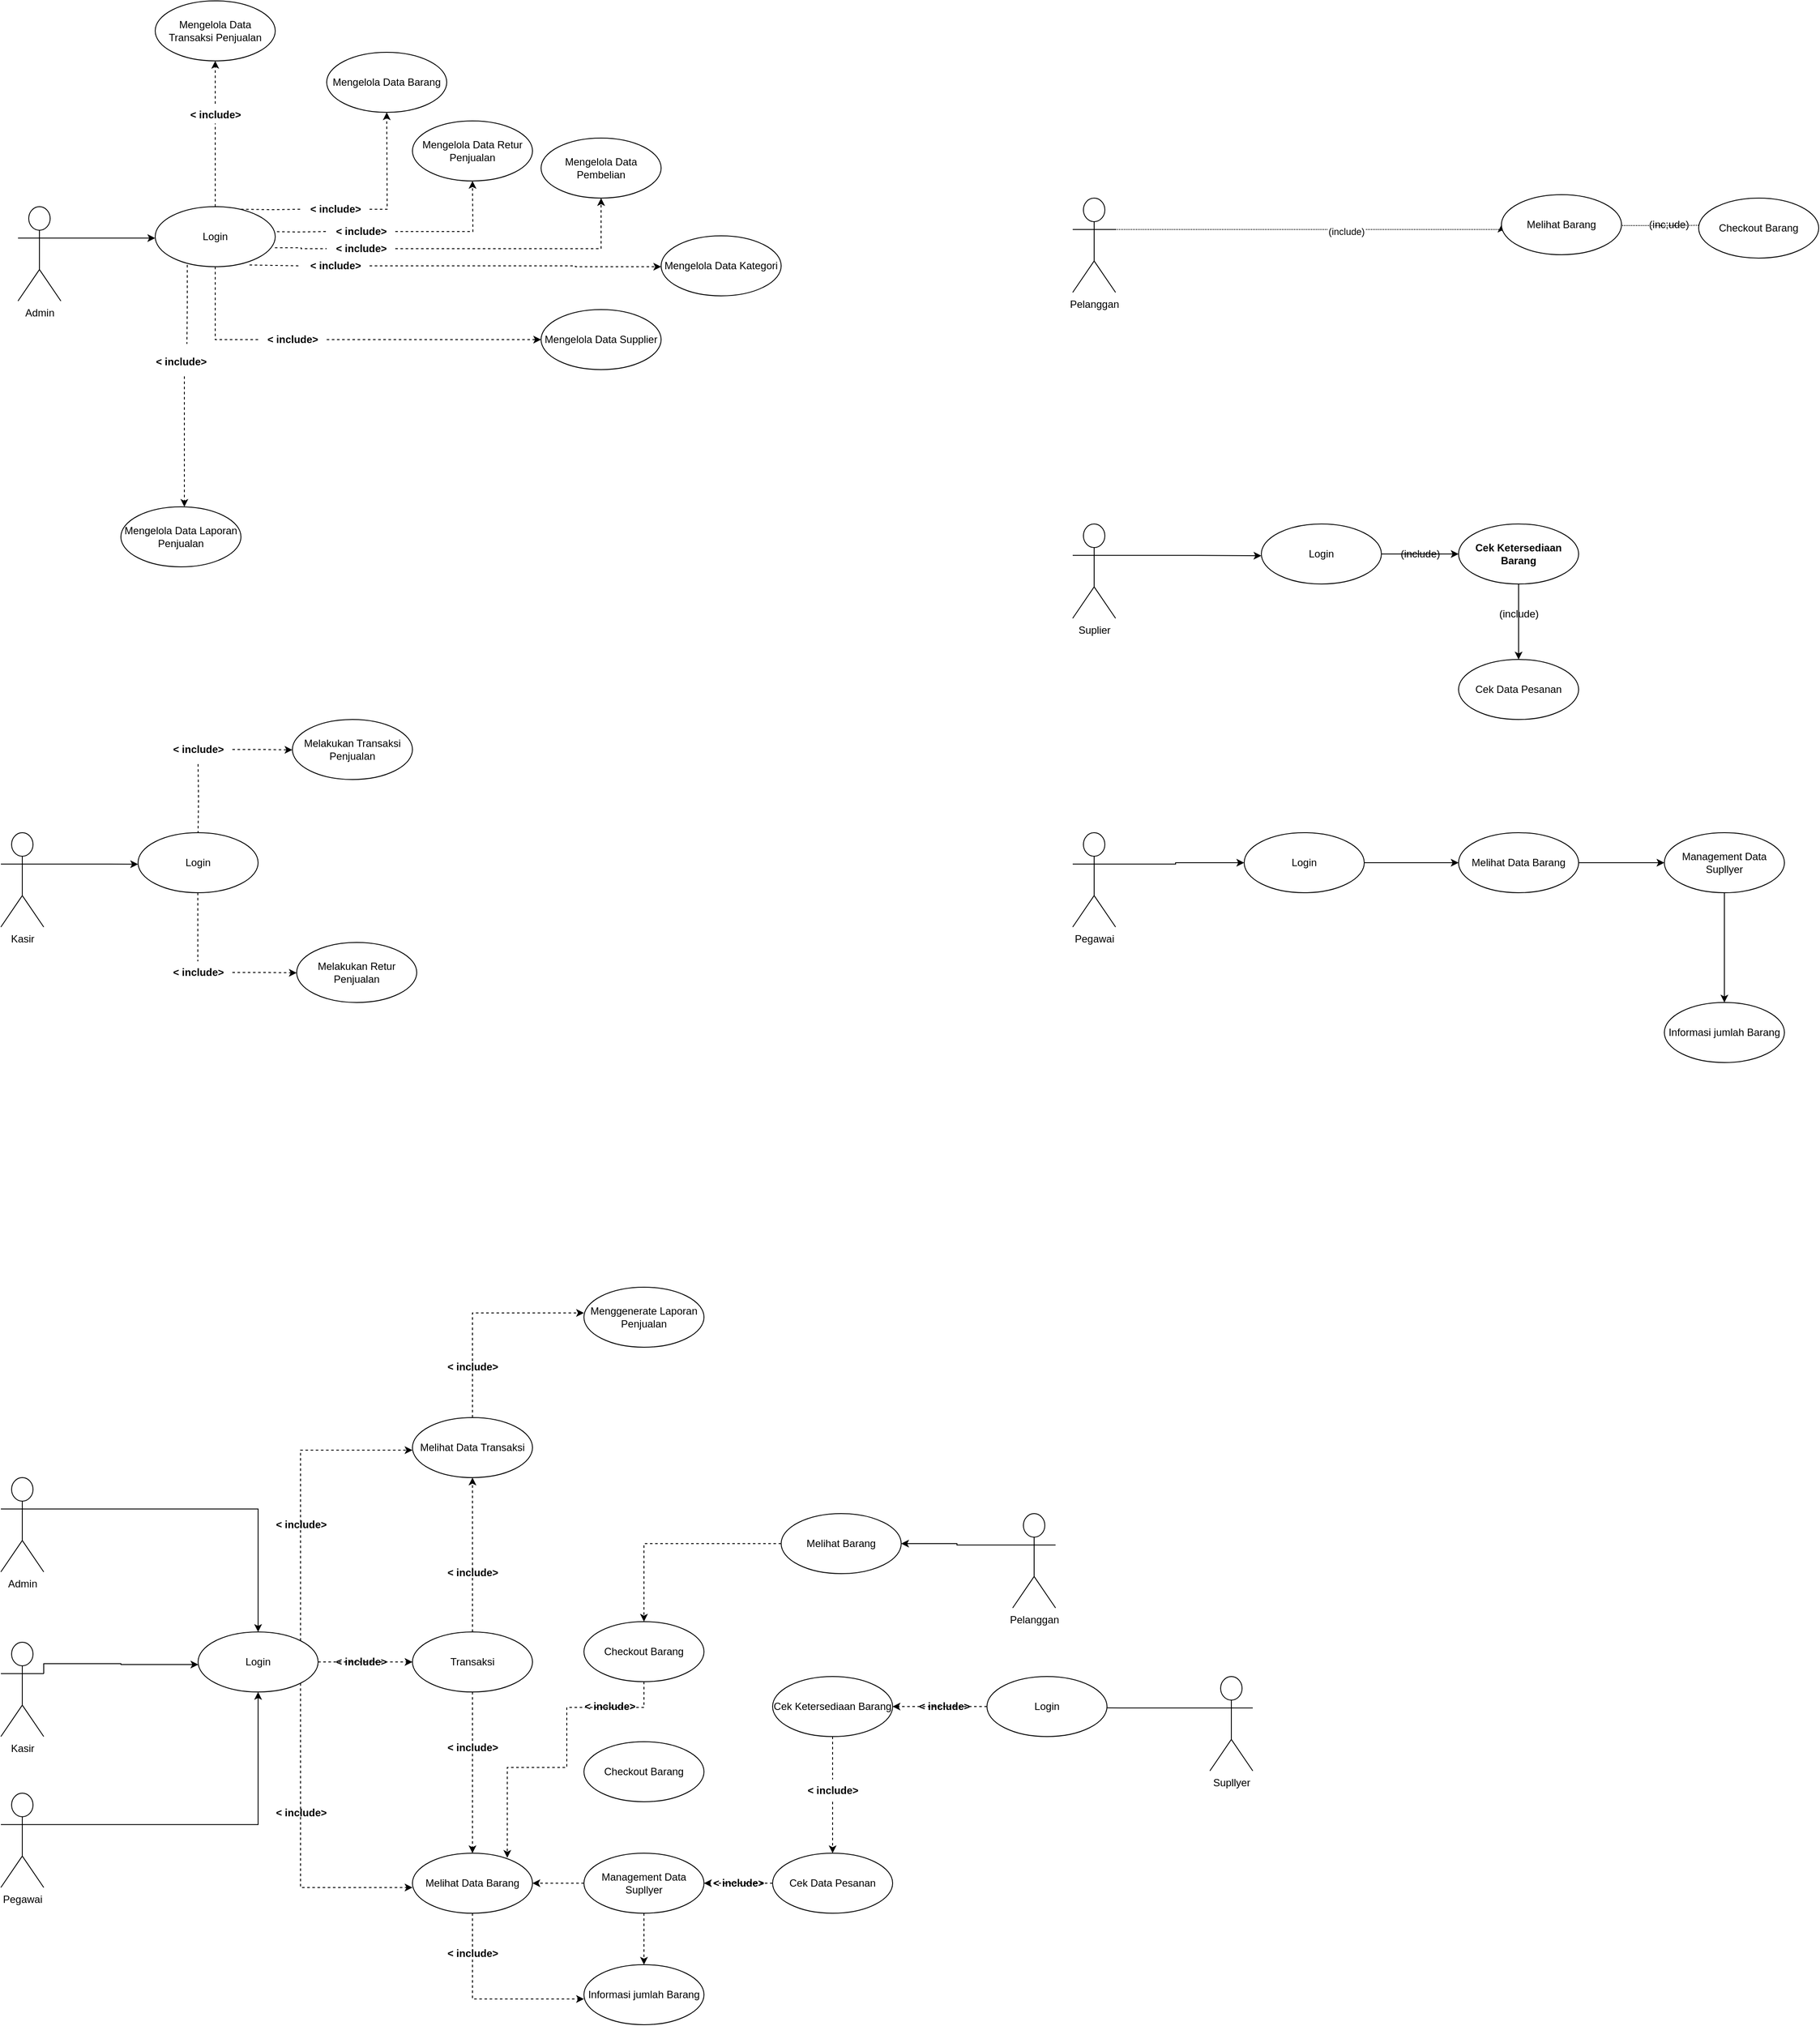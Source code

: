 <mxfile version="21.3.2" type="github">
  <diagram name="Page-1" id="-5vnr1k8DlAt4qW8Gio4">
    <mxGraphModel dx="2049" dy="1101" grid="1" gridSize="10" guides="1" tooltips="1" connect="1" arrows="1" fold="1" page="1" pageScale="1" pageWidth="850" pageHeight="1100" math="0" shadow="0">
      <root>
        <mxCell id="0" />
        <mxCell id="1" parent="0" />
        <mxCell id="lSLN5Tgth7rbcmEraxUu-3" style="edgeStyle=orthogonalEdgeStyle;rounded=0;orthogonalLoop=1;jettySize=auto;html=1;exitX=1;exitY=0.333;exitDx=0;exitDy=0;exitPerimeter=0;" parent="1" source="lSLN5Tgth7rbcmEraxUu-1" edge="1">
          <mxGeometry relative="1" as="geometry">
            <mxPoint x="260" y="426.619" as="targetPoint" />
          </mxGeometry>
        </mxCell>
        <mxCell id="lSLN5Tgth7rbcmEraxUu-1" value="Admin" style="shape=umlActor;verticalLabelPosition=bottom;verticalAlign=top;html=1;" parent="1" vertex="1">
          <mxGeometry x="100" y="390" width="50" height="110" as="geometry" />
        </mxCell>
        <mxCell id="lSLN5Tgth7rbcmEraxUu-5" style="edgeStyle=orthogonalEdgeStyle;rounded=0;orthogonalLoop=1;jettySize=auto;html=1;exitX=1;exitY=0.5;exitDx=0;exitDy=0;endArrow=none;endFill=0;dashed=1;entryX=0;entryY=0.5;entryDx=0;entryDy=0;" parent="1" target="lSLN5Tgth7rbcmEraxUu-8" edge="1">
          <mxGeometry relative="1" as="geometry">
            <mxPoint x="470" y="419" as="targetPoint" />
            <mxPoint x="390" y="419" as="sourcePoint" />
          </mxGeometry>
        </mxCell>
        <mxCell id="lSLN5Tgth7rbcmEraxUu-4" value="Login" style="ellipse;whiteSpace=wrap;html=1;" parent="1" vertex="1">
          <mxGeometry x="260" y="390" width="140" height="70" as="geometry" />
        </mxCell>
        <mxCell id="lSLN5Tgth7rbcmEraxUu-10" style="edgeStyle=orthogonalEdgeStyle;rounded=0;orthogonalLoop=1;jettySize=auto;html=1;exitX=1;exitY=0.5;exitDx=0;exitDy=0;dashed=1;" parent="1" source="lSLN5Tgth7rbcmEraxUu-8" edge="1">
          <mxGeometry relative="1" as="geometry">
            <mxPoint x="630" y="360" as="targetPoint" />
          </mxGeometry>
        </mxCell>
        <mxCell id="lSLN5Tgth7rbcmEraxUu-8" value="&amp;lt; include&amp;gt;" style="text;align=center;fontStyle=1;verticalAlign=middle;spacingLeft=3;spacingRight=3;strokeColor=none;rotatable=0;points=[[0,0.5],[1,0.5]];portConstraint=eastwest;html=1;" parent="1" vertex="1">
          <mxGeometry x="460" y="406" width="80" height="26" as="geometry" />
        </mxCell>
        <mxCell id="lSLN5Tgth7rbcmEraxUu-16" value="Mengelola Data Transaksi Penjualan" style="ellipse;whiteSpace=wrap;html=1;" parent="1" vertex="1">
          <mxGeometry x="260" y="150" width="140" height="70" as="geometry" />
        </mxCell>
        <mxCell id="lSLN5Tgth7rbcmEraxUu-17" style="edgeStyle=orthogonalEdgeStyle;rounded=0;orthogonalLoop=1;jettySize=auto;html=1;exitX=0.5;exitY=0;exitDx=0;exitDy=0;endArrow=none;endFill=0;dashed=1;" parent="1" source="lSLN5Tgth7rbcmEraxUu-4" edge="1">
          <mxGeometry relative="1" as="geometry">
            <mxPoint x="330" y="293" as="targetPoint" />
            <mxPoint x="290" y="293" as="sourcePoint" />
          </mxGeometry>
        </mxCell>
        <mxCell id="lSLN5Tgth7rbcmEraxUu-18" style="edgeStyle=orthogonalEdgeStyle;rounded=0;orthogonalLoop=1;jettySize=auto;html=1;exitX=0.5;exitY=0;exitDx=0;exitDy=0;dashed=1;exitPerimeter=0;" parent="1" source="lSLN5Tgth7rbcmEraxUu-19" edge="1">
          <mxGeometry relative="1" as="geometry">
            <mxPoint x="330" y="220" as="targetPoint" />
          </mxGeometry>
        </mxCell>
        <mxCell id="lSLN5Tgth7rbcmEraxUu-19" value="&amp;lt; include&amp;gt;" style="text;align=center;fontStyle=1;verticalAlign=middle;spacingLeft=3;spacingRight=3;strokeColor=none;rotatable=0;points=[[0,0.5],[1,0.5]];portConstraint=eastwest;html=1;" parent="1" vertex="1">
          <mxGeometry x="290" y="270" width="80" height="26" as="geometry" />
        </mxCell>
        <mxCell id="lSLN5Tgth7rbcmEraxUu-23" style="edgeStyle=orthogonalEdgeStyle;rounded=0;orthogonalLoop=1;jettySize=auto;html=1;exitX=1;exitY=0.5;exitDx=0;exitDy=0;endArrow=none;endFill=0;dashed=1;entryX=0;entryY=0.5;entryDx=0;entryDy=0;" parent="1" target="lSLN5Tgth7rbcmEraxUu-25" edge="1">
          <mxGeometry relative="1" as="geometry">
            <mxPoint x="440" y="393" as="targetPoint" />
            <mxPoint x="360" y="393" as="sourcePoint" />
          </mxGeometry>
        </mxCell>
        <mxCell id="lSLN5Tgth7rbcmEraxUu-24" style="edgeStyle=orthogonalEdgeStyle;rounded=0;orthogonalLoop=1;jettySize=auto;html=1;exitX=1;exitY=0.5;exitDx=0;exitDy=0;dashed=1;" parent="1" source="lSLN5Tgth7rbcmEraxUu-25" edge="1">
          <mxGeometry relative="1" as="geometry">
            <mxPoint x="530" y="280" as="targetPoint" />
          </mxGeometry>
        </mxCell>
        <mxCell id="lSLN5Tgth7rbcmEraxUu-25" value="&amp;lt; include&amp;gt;" style="text;align=center;fontStyle=1;verticalAlign=middle;spacingLeft=3;spacingRight=3;strokeColor=none;rotatable=0;points=[[0,0.5],[1,0.5]];portConstraint=eastwest;html=1;" parent="1" vertex="1">
          <mxGeometry x="430" y="380" width="80" height="26" as="geometry" />
        </mxCell>
        <mxCell id="lSLN5Tgth7rbcmEraxUu-26" value="Mengelola Data Barang" style="ellipse;whiteSpace=wrap;html=1;" parent="1" vertex="1">
          <mxGeometry x="460" y="210" width="140" height="70" as="geometry" />
        </mxCell>
        <mxCell id="lSLN5Tgth7rbcmEraxUu-27" value="Mengelola Data Retur Penjualan" style="ellipse;whiteSpace=wrap;html=1;" parent="1" vertex="1">
          <mxGeometry x="560" y="290" width="140" height="70" as="geometry" />
        </mxCell>
        <mxCell id="lSLN5Tgth7rbcmEraxUu-28" style="edgeStyle=orthogonalEdgeStyle;rounded=0;orthogonalLoop=1;jettySize=auto;html=1;endArrow=none;endFill=0;dashed=1;entryX=0;entryY=0.5;entryDx=0;entryDy=0;exitX=0.997;exitY=0.684;exitDx=0;exitDy=0;exitPerimeter=0;" parent="1" source="lSLN5Tgth7rbcmEraxUu-4" target="lSLN5Tgth7rbcmEraxUu-30" edge="1">
          <mxGeometry relative="1" as="geometry">
            <mxPoint x="470" y="439" as="targetPoint" />
            <mxPoint x="400" y="439" as="sourcePoint" />
          </mxGeometry>
        </mxCell>
        <mxCell id="lSLN5Tgth7rbcmEraxUu-29" style="edgeStyle=orthogonalEdgeStyle;rounded=0;orthogonalLoop=1;jettySize=auto;html=1;exitX=1;exitY=0.5;exitDx=0;exitDy=0;dashed=1;" parent="1" source="lSLN5Tgth7rbcmEraxUu-30" edge="1">
          <mxGeometry relative="1" as="geometry">
            <mxPoint x="780" y="380" as="targetPoint" />
            <Array as="points">
              <mxPoint x="780" y="439" />
            </Array>
          </mxGeometry>
        </mxCell>
        <mxCell id="lSLN5Tgth7rbcmEraxUu-30" value="&amp;lt; include&amp;gt;" style="text;align=center;fontStyle=1;verticalAlign=middle;spacingLeft=3;spacingRight=3;strokeColor=none;rotatable=0;points=[[0,0.5],[1,0.5]];portConstraint=eastwest;html=1;" parent="1" vertex="1">
          <mxGeometry x="460" y="426" width="80" height="26" as="geometry" />
        </mxCell>
        <mxCell id="lSLN5Tgth7rbcmEraxUu-31" value="Mengelola Data Pembelian" style="ellipse;whiteSpace=wrap;html=1;" parent="1" vertex="1">
          <mxGeometry x="710" y="310" width="140" height="70" as="geometry" />
        </mxCell>
        <mxCell id="lSLN5Tgth7rbcmEraxUu-35" style="edgeStyle=orthogonalEdgeStyle;rounded=0;orthogonalLoop=1;jettySize=auto;html=1;endArrow=none;endFill=0;dashed=1;entryX=0;entryY=0.5;entryDx=0;entryDy=0;exitX=0.997;exitY=0.684;exitDx=0;exitDy=0;exitPerimeter=0;" parent="1" target="lSLN5Tgth7rbcmEraxUu-37" edge="1">
          <mxGeometry relative="1" as="geometry">
            <mxPoint x="440" y="459" as="targetPoint" />
            <mxPoint x="370" y="458" as="sourcePoint" />
          </mxGeometry>
        </mxCell>
        <mxCell id="lSLN5Tgth7rbcmEraxUu-36" style="edgeStyle=orthogonalEdgeStyle;rounded=0;orthogonalLoop=1;jettySize=auto;html=1;exitX=1;exitY=0.5;exitDx=0;exitDy=0;dashed=1;" parent="1" source="lSLN5Tgth7rbcmEraxUu-37" edge="1">
          <mxGeometry relative="1" as="geometry">
            <mxPoint x="850" y="460" as="targetPoint" />
            <Array as="points">
              <mxPoint x="750" y="459" />
            </Array>
          </mxGeometry>
        </mxCell>
        <mxCell id="lSLN5Tgth7rbcmEraxUu-37" value="&amp;lt; include&amp;gt;" style="text;align=center;fontStyle=1;verticalAlign=middle;spacingLeft=3;spacingRight=3;strokeColor=none;rotatable=0;points=[[0,0.5],[1,0.5]];portConstraint=eastwest;html=1;" parent="1" vertex="1">
          <mxGeometry x="430" y="446" width="80" height="26" as="geometry" />
        </mxCell>
        <mxCell id="lSLN5Tgth7rbcmEraxUu-38" value="Mengelola Data Kategori" style="ellipse;whiteSpace=wrap;html=1;" parent="1" vertex="1">
          <mxGeometry x="850" y="424" width="140" height="70" as="geometry" />
        </mxCell>
        <mxCell id="lSLN5Tgth7rbcmEraxUu-40" value="Mengelola Data Supplier" style="ellipse;whiteSpace=wrap;html=1;" parent="1" vertex="1">
          <mxGeometry x="710" y="510" width="140" height="70" as="geometry" />
        </mxCell>
        <mxCell id="lSLN5Tgth7rbcmEraxUu-43" style="edgeStyle=orthogonalEdgeStyle;rounded=0;orthogonalLoop=1;jettySize=auto;html=1;endArrow=none;endFill=0;dashed=1;entryX=0;entryY=0.5;entryDx=0;entryDy=0;exitX=0.5;exitY=1;exitDx=0;exitDy=0;" parent="1" source="lSLN5Tgth7rbcmEraxUu-4" target="lSLN5Tgth7rbcmEraxUu-45" edge="1">
          <mxGeometry relative="1" as="geometry">
            <mxPoint x="390" y="497" as="targetPoint" />
            <mxPoint x="320" y="496" as="sourcePoint" />
          </mxGeometry>
        </mxCell>
        <mxCell id="lSLN5Tgth7rbcmEraxUu-44" style="edgeStyle=orthogonalEdgeStyle;rounded=0;orthogonalLoop=1;jettySize=auto;html=1;exitX=1;exitY=0.5;exitDx=0;exitDy=0;dashed=1;entryX=0;entryY=0.5;entryDx=0;entryDy=0;" parent="1" source="lSLN5Tgth7rbcmEraxUu-45" target="lSLN5Tgth7rbcmEraxUu-40" edge="1">
          <mxGeometry relative="1" as="geometry">
            <mxPoint x="800" y="498" as="targetPoint" />
            <Array as="points">
              <mxPoint x="460" y="545" />
            </Array>
          </mxGeometry>
        </mxCell>
        <mxCell id="lSLN5Tgth7rbcmEraxUu-45" value="&amp;lt; include&amp;gt;" style="text;align=center;fontStyle=1;verticalAlign=middle;spacingLeft=3;spacingRight=3;strokeColor=none;rotatable=0;points=[[0,0.5],[1,0.5]];portConstraint=eastwest;html=1;" parent="1" vertex="1">
          <mxGeometry x="380" y="532" width="80" height="26" as="geometry" />
        </mxCell>
        <mxCell id="lSLN5Tgth7rbcmEraxUu-46" style="edgeStyle=orthogonalEdgeStyle;rounded=0;orthogonalLoop=1;jettySize=auto;html=1;endArrow=none;endFill=0;dashed=1;exitX=0.267;exitY=0.97;exitDx=0;exitDy=0;exitPerimeter=0;" parent="1" source="lSLN5Tgth7rbcmEraxUu-4" edge="1">
          <mxGeometry relative="1" as="geometry">
            <mxPoint x="297" y="550" as="targetPoint" />
            <mxPoint x="290" y="496" as="sourcePoint" />
          </mxGeometry>
        </mxCell>
        <mxCell id="lSLN5Tgth7rbcmEraxUu-47" style="edgeStyle=orthogonalEdgeStyle;rounded=0;orthogonalLoop=1;jettySize=auto;html=1;exitX=0.55;exitY=1.15;exitDx=0;exitDy=0;dashed=1;exitPerimeter=0;" parent="1" source="lSLN5Tgth7rbcmEraxUu-48" edge="1">
          <mxGeometry relative="1" as="geometry">
            <mxPoint x="294" y="740" as="targetPoint" />
            <Array as="points">
              <mxPoint x="294" y="740" />
            </Array>
          </mxGeometry>
        </mxCell>
        <mxCell id="lSLN5Tgth7rbcmEraxUu-48" value="&amp;lt; include&amp;gt;" style="text;align=center;fontStyle=1;verticalAlign=middle;spacingLeft=3;spacingRight=3;strokeColor=none;rotatable=0;points=[[0,0.5],[1,0.5]];portConstraint=eastwest;html=1;" parent="1" vertex="1">
          <mxGeometry x="250" y="558" width="80" height="26" as="geometry" />
        </mxCell>
        <mxCell id="lSLN5Tgth7rbcmEraxUu-51" value="Mengelola Data Laporan Penjualan" style="ellipse;whiteSpace=wrap;html=1;" parent="1" vertex="1">
          <mxGeometry x="220" y="740" width="140" height="70" as="geometry" />
        </mxCell>
        <mxCell id="lSLN5Tgth7rbcmEraxUu-53" style="edgeStyle=orthogonalEdgeStyle;rounded=0;orthogonalLoop=1;jettySize=auto;html=1;exitX=1;exitY=0.333;exitDx=0;exitDy=0;exitPerimeter=0;" parent="1" source="lSLN5Tgth7rbcmEraxUu-52" edge="1">
          <mxGeometry relative="1" as="geometry">
            <mxPoint x="240" y="1156.778" as="targetPoint" />
          </mxGeometry>
        </mxCell>
        <mxCell id="lSLN5Tgth7rbcmEraxUu-52" value="Kasir" style="shape=umlActor;verticalLabelPosition=bottom;verticalAlign=top;html=1;" parent="1" vertex="1">
          <mxGeometry x="80" y="1120" width="50" height="110" as="geometry" />
        </mxCell>
        <mxCell id="lSLN5Tgth7rbcmEraxUu-54" value="Login" style="ellipse;whiteSpace=wrap;html=1;" parent="1" vertex="1">
          <mxGeometry x="240" y="1120" width="140" height="70" as="geometry" />
        </mxCell>
        <mxCell id="lSLN5Tgth7rbcmEraxUu-55" style="edgeStyle=orthogonalEdgeStyle;rounded=0;orthogonalLoop=1;jettySize=auto;html=1;endArrow=none;endFill=0;dashed=1;entryX=0.5;entryY=0;entryDx=0;entryDy=0;" parent="1" target="lSLN5Tgth7rbcmEraxUu-54" edge="1">
          <mxGeometry relative="1" as="geometry">
            <mxPoint x="487" y="1082" as="targetPoint" />
            <mxPoint x="310" y="1040" as="sourcePoint" />
          </mxGeometry>
        </mxCell>
        <mxCell id="lSLN5Tgth7rbcmEraxUu-60" style="edgeStyle=orthogonalEdgeStyle;rounded=0;orthogonalLoop=1;jettySize=auto;html=1;exitX=1;exitY=0.5;exitDx=0;exitDy=0;dashed=1;" parent="1" source="lSLN5Tgth7rbcmEraxUu-57" edge="1">
          <mxGeometry relative="1" as="geometry">
            <mxPoint x="420" y="1023.444" as="targetPoint" />
          </mxGeometry>
        </mxCell>
        <mxCell id="lSLN5Tgth7rbcmEraxUu-57" value="&amp;lt; include&amp;gt;" style="text;align=center;fontStyle=1;verticalAlign=middle;spacingLeft=3;spacingRight=3;strokeColor=none;rotatable=0;points=[[0,0.5],[1,0.5]];portConstraint=eastwest;html=1;" parent="1" vertex="1">
          <mxGeometry x="270" y="1010" width="80" height="26" as="geometry" />
        </mxCell>
        <mxCell id="lSLN5Tgth7rbcmEraxUu-61" value="Melakukan Transaksi Penjualan" style="ellipse;whiteSpace=wrap;html=1;" parent="1" vertex="1">
          <mxGeometry x="420" y="988" width="140" height="70" as="geometry" />
        </mxCell>
        <mxCell id="lSLN5Tgth7rbcmEraxUu-63" style="edgeStyle=orthogonalEdgeStyle;rounded=0;orthogonalLoop=1;jettySize=auto;html=1;exitX=1;exitY=0.5;exitDx=0;exitDy=0;dashed=1;" parent="1" source="lSLN5Tgth7rbcmEraxUu-64" edge="1">
          <mxGeometry relative="1" as="geometry">
            <mxPoint x="425" y="1283.444" as="targetPoint" />
          </mxGeometry>
        </mxCell>
        <mxCell id="lSLN5Tgth7rbcmEraxUu-64" value="&amp;lt; include&amp;gt;" style="text;align=center;fontStyle=1;verticalAlign=middle;spacingLeft=3;spacingRight=3;strokeColor=none;rotatable=0;points=[[0,0.5],[1,0.5]];portConstraint=eastwest;html=1;" parent="1" vertex="1">
          <mxGeometry x="270" y="1270" width="80" height="26" as="geometry" />
        </mxCell>
        <mxCell id="lSLN5Tgth7rbcmEraxUu-65" style="edgeStyle=orthogonalEdgeStyle;rounded=0;orthogonalLoop=1;jettySize=auto;html=1;endArrow=none;endFill=0;dashed=1;entryX=0.5;entryY=0;entryDx=0;entryDy=0;" parent="1" edge="1">
          <mxGeometry relative="1" as="geometry">
            <mxPoint x="309.72" y="1270" as="targetPoint" />
            <mxPoint x="309.72" y="1190" as="sourcePoint" />
          </mxGeometry>
        </mxCell>
        <mxCell id="lSLN5Tgth7rbcmEraxUu-66" value="Melakukan Retur Penjualan" style="ellipse;whiteSpace=wrap;html=1;" parent="1" vertex="1">
          <mxGeometry x="425" y="1248" width="140" height="70" as="geometry" />
        </mxCell>
        <mxCell id="lSLN5Tgth7rbcmEraxUu-73" style="edgeStyle=orthogonalEdgeStyle;rounded=0;orthogonalLoop=1;jettySize=auto;html=1;exitX=1;exitY=0.333;exitDx=0;exitDy=0;exitPerimeter=0;entryX=0.5;entryY=0;entryDx=0;entryDy=0;" parent="1" source="lSLN5Tgth7rbcmEraxUu-67" target="lSLN5Tgth7rbcmEraxUu-68" edge="1">
          <mxGeometry relative="1" as="geometry" />
        </mxCell>
        <mxCell id="lSLN5Tgth7rbcmEraxUu-67" value="Admin" style="shape=umlActor;verticalLabelPosition=bottom;verticalAlign=top;html=1;" parent="1" vertex="1">
          <mxGeometry x="80" y="1872" width="50" height="110" as="geometry" />
        </mxCell>
        <mxCell id="lSLN5Tgth7rbcmEraxUu-75" style="edgeStyle=orthogonalEdgeStyle;rounded=0;orthogonalLoop=1;jettySize=auto;html=1;exitX=1;exitY=0;exitDx=0;exitDy=0;dashed=1;" parent="1" source="lSLN5Tgth7rbcmEraxUu-68" edge="1">
          <mxGeometry relative="1" as="geometry">
            <mxPoint x="560" y="1840" as="targetPoint" />
            <Array as="points">
              <mxPoint x="430" y="1840" />
            </Array>
          </mxGeometry>
        </mxCell>
        <mxCell id="lSLN5Tgth7rbcmEraxUu-76" style="edgeStyle=orthogonalEdgeStyle;rounded=0;orthogonalLoop=1;jettySize=auto;html=1;exitX=1;exitY=0.5;exitDx=0;exitDy=0;dashed=1;" parent="1" source="lSLN5Tgth7rbcmEraxUu-68" edge="1">
          <mxGeometry relative="1" as="geometry">
            <mxPoint x="560" y="2087" as="targetPoint" />
          </mxGeometry>
        </mxCell>
        <mxCell id="lSLN5Tgth7rbcmEraxUu-77" style="edgeStyle=orthogonalEdgeStyle;rounded=0;orthogonalLoop=1;jettySize=auto;html=1;exitX=1;exitY=1;exitDx=0;exitDy=0;dashed=1;" parent="1" source="lSLN5Tgth7rbcmEraxUu-68" edge="1">
          <mxGeometry relative="1" as="geometry">
            <mxPoint x="560" y="2350" as="targetPoint" />
            <Array as="points">
              <mxPoint x="429" y="2350" />
              <mxPoint x="560" y="2350" />
            </Array>
          </mxGeometry>
        </mxCell>
        <mxCell id="lSLN5Tgth7rbcmEraxUu-68" value="Login" style="ellipse;whiteSpace=wrap;html=1;" parent="1" vertex="1">
          <mxGeometry x="310" y="2052" width="140" height="70" as="geometry" />
        </mxCell>
        <mxCell id="lSLN5Tgth7rbcmEraxUu-72" style="edgeStyle=orthogonalEdgeStyle;rounded=0;orthogonalLoop=1;jettySize=auto;html=1;exitX=1;exitY=0.333;exitDx=0;exitDy=0;exitPerimeter=0;" parent="1" source="lSLN5Tgth7rbcmEraxUu-69" target="lSLN5Tgth7rbcmEraxUu-68" edge="1">
          <mxGeometry relative="1" as="geometry">
            <Array as="points">
              <mxPoint x="220" y="2089" />
              <mxPoint x="220" y="2090" />
            </Array>
          </mxGeometry>
        </mxCell>
        <mxCell id="lSLN5Tgth7rbcmEraxUu-69" value="Kasir" style="shape=umlActor;verticalLabelPosition=bottom;verticalAlign=top;html=1;" parent="1" vertex="1">
          <mxGeometry x="80" y="2064" width="50" height="110" as="geometry" />
        </mxCell>
        <mxCell id="lSLN5Tgth7rbcmEraxUu-71" style="edgeStyle=orthogonalEdgeStyle;rounded=0;orthogonalLoop=1;jettySize=auto;html=1;exitX=1;exitY=0.333;exitDx=0;exitDy=0;exitPerimeter=0;entryX=0.5;entryY=1;entryDx=0;entryDy=0;" parent="1" source="lSLN5Tgth7rbcmEraxUu-70" target="lSLN5Tgth7rbcmEraxUu-68" edge="1">
          <mxGeometry relative="1" as="geometry" />
        </mxCell>
        <mxCell id="lSLN5Tgth7rbcmEraxUu-70" value="Pegawai" style="shape=umlActor;verticalLabelPosition=bottom;verticalAlign=top;html=1;" parent="1" vertex="1">
          <mxGeometry x="80" y="2240" width="50" height="110" as="geometry" />
        </mxCell>
        <mxCell id="lSLN5Tgth7rbcmEraxUu-85" style="edgeStyle=orthogonalEdgeStyle;rounded=0;orthogonalLoop=1;jettySize=auto;html=1;exitX=0.5;exitY=1;exitDx=0;exitDy=0;entryX=0.5;entryY=0;entryDx=0;entryDy=0;dashed=1;" parent="1" source="lSLN5Tgth7rbcmEraxUu-78" target="lSLN5Tgth7rbcmEraxUu-81" edge="1">
          <mxGeometry relative="1" as="geometry" />
        </mxCell>
        <mxCell id="lSLN5Tgth7rbcmEraxUu-86" style="edgeStyle=orthogonalEdgeStyle;rounded=0;orthogonalLoop=1;jettySize=auto;html=1;exitX=0.5;exitY=0;exitDx=0;exitDy=0;entryX=0.5;entryY=1;entryDx=0;entryDy=0;dashed=1;" parent="1" source="lSLN5Tgth7rbcmEraxUu-78" target="lSLN5Tgth7rbcmEraxUu-80" edge="1">
          <mxGeometry relative="1" as="geometry" />
        </mxCell>
        <mxCell id="lSLN5Tgth7rbcmEraxUu-78" value="Transaksi" style="ellipse;whiteSpace=wrap;html=1;" parent="1" vertex="1">
          <mxGeometry x="560" y="2052" width="140" height="70" as="geometry" />
        </mxCell>
        <mxCell id="lSLN5Tgth7rbcmEraxUu-89" style="edgeStyle=orthogonalEdgeStyle;rounded=0;orthogonalLoop=1;jettySize=auto;html=1;exitX=0.5;exitY=0;exitDx=0;exitDy=0;dashed=1;" parent="1" source="lSLN5Tgth7rbcmEraxUu-80" edge="1">
          <mxGeometry relative="1" as="geometry">
            <mxPoint x="760" y="1680" as="targetPoint" />
            <Array as="points">
              <mxPoint x="630" y="1680" />
              <mxPoint x="740" y="1680" />
            </Array>
          </mxGeometry>
        </mxCell>
        <mxCell id="lSLN5Tgth7rbcmEraxUu-80" value="Melihat Data Transaksi" style="ellipse;whiteSpace=wrap;html=1;" parent="1" vertex="1">
          <mxGeometry x="560" y="1802" width="140" height="70" as="geometry" />
        </mxCell>
        <mxCell id="lSLN5Tgth7rbcmEraxUu-91" style="edgeStyle=orthogonalEdgeStyle;rounded=0;orthogonalLoop=1;jettySize=auto;html=1;exitX=0.5;exitY=1;exitDx=0;exitDy=0;dashed=1;" parent="1" source="lSLN5Tgth7rbcmEraxUu-81" edge="1">
          <mxGeometry relative="1" as="geometry">
            <mxPoint x="760" y="2480" as="targetPoint" />
            <Array as="points">
              <mxPoint x="630" y="2430" />
              <mxPoint x="630" y="2430" />
            </Array>
          </mxGeometry>
        </mxCell>
        <mxCell id="lSLN5Tgth7rbcmEraxUu-81" value="Melihat Data Barang" style="ellipse;whiteSpace=wrap;html=1;" parent="1" vertex="1">
          <mxGeometry x="560" y="2310" width="140" height="70" as="geometry" />
        </mxCell>
        <mxCell id="lSLN5Tgth7rbcmEraxUu-82" value="&amp;lt; include&amp;gt;" style="text;align=center;fontStyle=1;verticalAlign=middle;spacingLeft=3;spacingRight=3;strokeColor=none;rotatable=0;points=[[0,0.5],[1,0.5]];portConstraint=eastwest;html=1;" parent="1" vertex="1">
          <mxGeometry x="390" y="1914" width="80" height="26" as="geometry" />
        </mxCell>
        <mxCell id="lSLN5Tgth7rbcmEraxUu-83" value="&amp;lt; include&amp;gt;" style="text;align=center;fontStyle=1;verticalAlign=middle;spacingLeft=3;spacingRight=3;strokeColor=none;rotatable=0;points=[[0,0.5],[1,0.5]];portConstraint=eastwest;html=1;" parent="1" vertex="1">
          <mxGeometry x="460" y="2074" width="80" height="26" as="geometry" />
        </mxCell>
        <mxCell id="lSLN5Tgth7rbcmEraxUu-84" value="&amp;lt; include&amp;gt;" style="text;align=center;fontStyle=1;verticalAlign=middle;spacingLeft=3;spacingRight=3;strokeColor=none;rotatable=0;points=[[0,0.5],[1,0.5]];portConstraint=eastwest;html=1;" parent="1" vertex="1">
          <mxGeometry x="390" y="2250" width="80" height="26" as="geometry" />
        </mxCell>
        <mxCell id="lSLN5Tgth7rbcmEraxUu-87" value="&amp;lt; include&amp;gt;" style="text;align=center;fontStyle=1;verticalAlign=middle;spacingLeft=3;spacingRight=3;strokeColor=none;rotatable=0;points=[[0,0.5],[1,0.5]];portConstraint=eastwest;html=1;" parent="1" vertex="1">
          <mxGeometry x="590" y="2174" width="80" height="26" as="geometry" />
        </mxCell>
        <mxCell id="lSLN5Tgth7rbcmEraxUu-88" value="&amp;lt; include&amp;gt;" style="text;align=center;fontStyle=1;verticalAlign=middle;spacingLeft=3;spacingRight=3;strokeColor=none;rotatable=0;points=[[0,0.5],[1,0.5]];portConstraint=eastwest;html=1;" parent="1" vertex="1">
          <mxGeometry x="590" y="1970" width="80" height="26" as="geometry" />
        </mxCell>
        <mxCell id="lSLN5Tgth7rbcmEraxUu-90" value="&amp;lt; include&amp;gt;" style="text;align=center;fontStyle=1;verticalAlign=middle;spacingLeft=3;spacingRight=3;strokeColor=none;rotatable=0;points=[[0,0.5],[1,0.5]];portConstraint=eastwest;html=1;" parent="1" vertex="1">
          <mxGeometry x="590" y="1730" width="80" height="26" as="geometry" />
        </mxCell>
        <mxCell id="lSLN5Tgth7rbcmEraxUu-92" value="Menggenerate Laporan Penjualan" style="ellipse;whiteSpace=wrap;html=1;" parent="1" vertex="1">
          <mxGeometry x="760" y="1650" width="140" height="70" as="geometry" />
        </mxCell>
        <mxCell id="lSLN5Tgth7rbcmEraxUu-93" value="Informasi jumlah Barang" style="ellipse;whiteSpace=wrap;html=1;" parent="1" vertex="1">
          <mxGeometry x="760" y="2440" width="140" height="70" as="geometry" />
        </mxCell>
        <mxCell id="lSLN5Tgth7rbcmEraxUu-96" style="edgeStyle=orthogonalEdgeStyle;rounded=0;orthogonalLoop=1;jettySize=auto;html=1;exitX=0.5;exitY=1;exitDx=0;exitDy=0;entryX=0.5;entryY=0;entryDx=0;entryDy=0;dashed=1;" parent="1" source="lSLN5Tgth7rbcmEraxUu-94" target="lSLN5Tgth7rbcmEraxUu-93" edge="1">
          <mxGeometry relative="1" as="geometry" />
        </mxCell>
        <mxCell id="lSLN5Tgth7rbcmEraxUu-98" style="edgeStyle=orthogonalEdgeStyle;rounded=0;orthogonalLoop=1;jettySize=auto;html=1;exitX=0;exitY=0.5;exitDx=0;exitDy=0;entryX=1;entryY=0.5;entryDx=0;entryDy=0;dashed=1;" parent="1" source="lSLN5Tgth7rbcmEraxUu-94" target="lSLN5Tgth7rbcmEraxUu-81" edge="1">
          <mxGeometry relative="1" as="geometry" />
        </mxCell>
        <mxCell id="lSLN5Tgth7rbcmEraxUu-94" value="Management Data Supllyer" style="ellipse;whiteSpace=wrap;html=1;" parent="1" vertex="1">
          <mxGeometry x="760" y="2310" width="140" height="70" as="geometry" />
        </mxCell>
        <mxCell id="lSLN5Tgth7rbcmEraxUu-99" value="&amp;lt; include&amp;gt;" style="text;align=center;fontStyle=1;verticalAlign=middle;spacingLeft=3;spacingRight=3;strokeColor=none;rotatable=0;points=[[0,0.5],[1,0.5]];portConstraint=eastwest;html=1;" parent="1" vertex="1">
          <mxGeometry x="590" y="2414" width="80" height="26" as="geometry" />
        </mxCell>
        <mxCell id="PiIzWe_HTYNzHL16DNxl-14" style="edgeStyle=orthogonalEdgeStyle;rounded=0;orthogonalLoop=1;jettySize=auto;html=1;exitX=0;exitY=0.333;exitDx=0;exitDy=0;exitPerimeter=0;entryX=1;entryY=0.5;entryDx=0;entryDy=0;" parent="1" source="lSLN5Tgth7rbcmEraxUu-101" target="lSLN5Tgth7rbcmEraxUu-111" edge="1">
          <mxGeometry relative="1" as="geometry">
            <Array as="points">
              <mxPoint x="1195" y="1951" />
              <mxPoint x="1195" y="1949" />
            </Array>
          </mxGeometry>
        </mxCell>
        <mxCell id="lSLN5Tgth7rbcmEraxUu-101" value="Pelanggan" style="shape=umlActor;verticalLabelPosition=bottom;verticalAlign=top;html=1;" parent="1" vertex="1">
          <mxGeometry x="1260" y="1914" width="50" height="110" as="geometry" />
        </mxCell>
        <mxCell id="lSLN5Tgth7rbcmEraxUu-104" style="edgeStyle=orthogonalEdgeStyle;rounded=0;orthogonalLoop=1;jettySize=auto;html=1;exitX=0;exitY=0.333;exitDx=0;exitDy=0;exitPerimeter=0;" parent="1" source="lSLN5Tgth7rbcmEraxUu-102" edge="1">
          <mxGeometry relative="1" as="geometry">
            <mxPoint x="1280" y="2140" as="targetPoint" />
          </mxGeometry>
        </mxCell>
        <mxCell id="lSLN5Tgth7rbcmEraxUu-102" value="Supllyer" style="shape=umlActor;verticalLabelPosition=bottom;verticalAlign=top;html=1;" parent="1" vertex="1">
          <mxGeometry x="1490" y="2104" width="50" height="110" as="geometry" />
        </mxCell>
        <mxCell id="lSLN5Tgth7rbcmEraxUu-106" style="edgeStyle=orthogonalEdgeStyle;rounded=0;orthogonalLoop=1;jettySize=auto;html=1;exitX=0.5;exitY=1;exitDx=0;exitDy=0;entryX=0.5;entryY=0;entryDx=0;entryDy=0;dashed=1;" parent="1" source="lSLN5Tgth7rbcmEraxUu-107" target="lSLN5Tgth7rbcmEraxUu-105" edge="1">
          <mxGeometry relative="1" as="geometry" />
        </mxCell>
        <mxCell id="lSLN5Tgth7rbcmEraxUu-103" value="Cek Ketersediaan Barang" style="ellipse;whiteSpace=wrap;html=1;" parent="1" vertex="1">
          <mxGeometry x="980" y="2104" width="140" height="70" as="geometry" />
        </mxCell>
        <mxCell id="lSLN5Tgth7rbcmEraxUu-109" style="edgeStyle=orthogonalEdgeStyle;rounded=0;orthogonalLoop=1;jettySize=auto;html=1;exitX=0;exitY=0.5;exitDx=0;exitDy=0;entryX=1;entryY=0.5;entryDx=0;entryDy=0;dashed=1;" parent="1" source="lSLN5Tgth7rbcmEraxUu-105" target="lSLN5Tgth7rbcmEraxUu-94" edge="1">
          <mxGeometry relative="1" as="geometry" />
        </mxCell>
        <mxCell id="lSLN5Tgth7rbcmEraxUu-105" value="Cek Data Pesanan" style="ellipse;whiteSpace=wrap;html=1;" parent="1" vertex="1">
          <mxGeometry x="980" y="2310" width="140" height="70" as="geometry" />
        </mxCell>
        <mxCell id="lSLN5Tgth7rbcmEraxUu-108" value="" style="edgeStyle=orthogonalEdgeStyle;rounded=0;orthogonalLoop=1;jettySize=auto;html=1;exitX=0.5;exitY=1;exitDx=0;exitDy=0;entryX=0.5;entryY=0;entryDx=0;entryDy=0;dashed=1;endArrow=none;endFill=0;" parent="1" source="lSLN5Tgth7rbcmEraxUu-103" target="lSLN5Tgth7rbcmEraxUu-107" edge="1">
          <mxGeometry relative="1" as="geometry">
            <mxPoint x="1050" y="2174" as="sourcePoint" />
            <mxPoint x="1050" y="2310" as="targetPoint" />
          </mxGeometry>
        </mxCell>
        <mxCell id="lSLN5Tgth7rbcmEraxUu-107" value="&amp;lt; include&amp;gt;" style="text;align=center;fontStyle=1;verticalAlign=middle;spacingLeft=3;spacingRight=3;strokeColor=none;rotatable=0;points=[[0,0.5],[1,0.5]];portConstraint=eastwest;html=1;" parent="1" vertex="1">
          <mxGeometry x="1010" y="2224" width="80" height="26" as="geometry" />
        </mxCell>
        <mxCell id="lSLN5Tgth7rbcmEraxUu-110" value="&amp;lt; include&amp;gt;" style="text;align=center;fontStyle=1;verticalAlign=middle;spacingLeft=3;spacingRight=3;strokeColor=none;rotatable=0;points=[[0,0.5],[1,0.5]];portConstraint=eastwest;html=1;" parent="1" vertex="1">
          <mxGeometry x="900" y="2332" width="80" height="26" as="geometry" />
        </mxCell>
        <mxCell id="PiIzWe_HTYNzHL16DNxl-13" style="edgeStyle=orthogonalEdgeStyle;rounded=0;orthogonalLoop=1;jettySize=auto;html=1;exitX=0;exitY=0.5;exitDx=0;exitDy=0;dashed=1;" parent="1" source="lSLN5Tgth7rbcmEraxUu-111" edge="1">
          <mxGeometry relative="1" as="geometry">
            <mxPoint x="830" y="2040" as="targetPoint" />
            <Array as="points">
              <mxPoint x="830" y="1949" />
            </Array>
          </mxGeometry>
        </mxCell>
        <mxCell id="lSLN5Tgth7rbcmEraxUu-111" value="Melihat Barang" style="ellipse;whiteSpace=wrap;html=1;" parent="1" vertex="1">
          <mxGeometry x="990" y="1914" width="140" height="70" as="geometry" />
        </mxCell>
        <mxCell id="lSLN5Tgth7rbcmEraxUu-114" style="edgeStyle=orthogonalEdgeStyle;rounded=0;orthogonalLoop=1;jettySize=auto;html=1;exitX=0;exitY=0.5;exitDx=0;exitDy=0;entryX=1;entryY=0.5;entryDx=0;entryDy=0;dashed=1;" parent="1" source="lSLN5Tgth7rbcmEraxUu-112" target="lSLN5Tgth7rbcmEraxUu-103" edge="1">
          <mxGeometry relative="1" as="geometry" />
        </mxCell>
        <mxCell id="lSLN5Tgth7rbcmEraxUu-112" value="Login" style="ellipse;whiteSpace=wrap;html=1;" parent="1" vertex="1">
          <mxGeometry x="1230" y="2104" width="140" height="70" as="geometry" />
        </mxCell>
        <mxCell id="lSLN5Tgth7rbcmEraxUu-115" value="&amp;lt; include&amp;gt;" style="text;align=center;fontStyle=1;verticalAlign=middle;spacingLeft=3;spacingRight=3;strokeColor=none;rotatable=0;points=[[0,0.5],[1,0.5]];portConstraint=eastwest;html=1;" parent="1" vertex="1">
          <mxGeometry x="1140" y="2126" width="80" height="26" as="geometry" />
        </mxCell>
        <mxCell id="PiIzWe_HTYNzHL16DNxl-1" value="Pelanggan" style="shape=umlActor;verticalLabelPosition=bottom;verticalAlign=top;html=1;" parent="1" vertex="1">
          <mxGeometry x="1330" y="380" width="50" height="110" as="geometry" />
        </mxCell>
        <mxCell id="PiIzWe_HTYNzHL16DNxl-5" style="edgeStyle=orthogonalEdgeStyle;rounded=0;orthogonalLoop=1;jettySize=auto;html=1;exitX=1;exitY=0.333;exitDx=0;exitDy=0;exitPerimeter=0;" parent="1" source="PiIzWe_HTYNzHL16DNxl-3" edge="1">
          <mxGeometry relative="1" as="geometry">
            <mxPoint x="1550" y="797" as="targetPoint" />
          </mxGeometry>
        </mxCell>
        <mxCell id="PiIzWe_HTYNzHL16DNxl-3" value="Suplier" style="shape=umlActor;verticalLabelPosition=bottom;verticalAlign=top;html=1;" parent="1" vertex="1">
          <mxGeometry x="1330" y="760" width="50" height="110" as="geometry" />
        </mxCell>
        <mxCell id="PiIzWe_HTYNzHL16DNxl-8" style="edgeStyle=orthogonalEdgeStyle;rounded=0;orthogonalLoop=1;jettySize=auto;html=1;exitX=1;exitY=0.333;exitDx=0;exitDy=0;exitPerimeter=0;entryX=0;entryY=0.5;entryDx=0;entryDy=0;" parent="1" source="PiIzWe_HTYNzHL16DNxl-4" target="PiIzWe_HTYNzHL16DNxl-7" edge="1">
          <mxGeometry relative="1" as="geometry">
            <mxPoint x="1517" y="1155" as="targetPoint" />
            <Array as="points">
              <mxPoint x="1450" y="1157" />
              <mxPoint x="1450" y="1155" />
            </Array>
          </mxGeometry>
        </mxCell>
        <mxCell id="PiIzWe_HTYNzHL16DNxl-4" value="Pegawai" style="shape=umlActor;verticalLabelPosition=bottom;verticalAlign=top;html=1;" parent="1" vertex="1">
          <mxGeometry x="1330" y="1120" width="50" height="110" as="geometry" />
        </mxCell>
        <mxCell id="PiIzWe_HTYNzHL16DNxl-24" style="edgeStyle=orthogonalEdgeStyle;rounded=0;orthogonalLoop=1;jettySize=auto;html=1;exitX=1;exitY=0.5;exitDx=0;exitDy=0;entryX=0;entryY=0.5;entryDx=0;entryDy=0;" parent="1" source="PiIzWe_HTYNzHL16DNxl-6" target="PiIzWe_HTYNzHL16DNxl-23" edge="1">
          <mxGeometry relative="1" as="geometry" />
        </mxCell>
        <mxCell id="PiIzWe_HTYNzHL16DNxl-6" value="Login" style="ellipse;whiteSpace=wrap;html=1;" parent="1" vertex="1">
          <mxGeometry x="1550" y="760" width="140" height="70" as="geometry" />
        </mxCell>
        <mxCell id="PiIzWe_HTYNzHL16DNxl-30" style="edgeStyle=orthogonalEdgeStyle;rounded=0;orthogonalLoop=1;jettySize=auto;html=1;exitX=1;exitY=0.5;exitDx=0;exitDy=0;" parent="1" source="PiIzWe_HTYNzHL16DNxl-7" target="PiIzWe_HTYNzHL16DNxl-29" edge="1">
          <mxGeometry relative="1" as="geometry" />
        </mxCell>
        <mxCell id="PiIzWe_HTYNzHL16DNxl-7" value="Login" style="ellipse;whiteSpace=wrap;html=1;" parent="1" vertex="1">
          <mxGeometry x="1530" y="1120" width="140" height="70" as="geometry" />
        </mxCell>
        <mxCell id="PiIzWe_HTYNzHL16DNxl-18" style="edgeStyle=orthogonalEdgeStyle;rounded=0;orthogonalLoop=1;jettySize=auto;html=1;exitX=1;exitY=0.333;exitDx=0;exitDy=0;entryX=0;entryY=0.5;entryDx=0;entryDy=0;dashed=1;dashPattern=1 1;exitPerimeter=0;" parent="1" source="PiIzWe_HTYNzHL16DNxl-1" target="PiIzWe_HTYNzHL16DNxl-17" edge="1">
          <mxGeometry relative="1" as="geometry">
            <mxPoint x="1710.0" y="415.0" as="sourcePoint" />
            <Array as="points">
              <mxPoint x="1830" y="417" />
            </Array>
          </mxGeometry>
        </mxCell>
        <mxCell id="PiIzWe_HTYNzHL16DNxl-19" value="(include)" style="edgeLabel;html=1;align=center;verticalAlign=middle;resizable=0;points=[];" parent="PiIzWe_HTYNzHL16DNxl-18" vertex="1" connectable="0">
          <mxGeometry x="0.18" y="-2" relative="1" as="geometry">
            <mxPoint as="offset" />
          </mxGeometry>
        </mxCell>
        <mxCell id="PiIzWe_HTYNzHL16DNxl-15" value="Checkout Barang" style="ellipse;whiteSpace=wrap;html=1;" parent="1" vertex="1">
          <mxGeometry x="760" y="2180" width="140" height="70" as="geometry" />
        </mxCell>
        <mxCell id="fZf94KpkR68cZOtpORYW-2" style="edgeStyle=orthogonalEdgeStyle;rounded=0;orthogonalLoop=1;jettySize=auto;html=1;exitX=0.5;exitY=1;exitDx=0;exitDy=0;entryX=0.79;entryY=0.076;entryDx=0;entryDy=0;entryPerimeter=0;dashed=1;" edge="1" parent="1" source="PiIzWe_HTYNzHL16DNxl-16" target="lSLN5Tgth7rbcmEraxUu-81">
          <mxGeometry relative="1" as="geometry">
            <Array as="points">
              <mxPoint x="830" y="2140" />
              <mxPoint x="740" y="2140" />
              <mxPoint x="740" y="2210" />
              <mxPoint x="671" y="2210" />
            </Array>
          </mxGeometry>
        </mxCell>
        <mxCell id="PiIzWe_HTYNzHL16DNxl-16" value="Checkout Barang" style="ellipse;whiteSpace=wrap;html=1;" parent="1" vertex="1">
          <mxGeometry x="760" y="2040" width="140" height="70" as="geometry" />
        </mxCell>
        <mxCell id="PiIzWe_HTYNzHL16DNxl-21" style="edgeStyle=orthogonalEdgeStyle;rounded=0;orthogonalLoop=1;jettySize=auto;html=1;exitX=1;exitY=0.5;exitDx=0;exitDy=0;entryX=0.143;entryY=0.452;entryDx=0;entryDy=0;entryPerimeter=0;dashed=1;dashPattern=1 1;" parent="1" source="PiIzWe_HTYNzHL16DNxl-17" target="PiIzWe_HTYNzHL16DNxl-20" edge="1">
          <mxGeometry relative="1" as="geometry">
            <Array as="points">
              <mxPoint x="2025" y="412" />
              <mxPoint x="2025" y="412" />
            </Array>
          </mxGeometry>
        </mxCell>
        <mxCell id="PiIzWe_HTYNzHL16DNxl-17" value="Melihat Barang" style="ellipse;whiteSpace=wrap;html=1;" parent="1" vertex="1">
          <mxGeometry x="1830" y="376" width="140" height="70" as="geometry" />
        </mxCell>
        <mxCell id="PiIzWe_HTYNzHL16DNxl-20" value="Checkout Barang" style="ellipse;whiteSpace=wrap;html=1;" parent="1" vertex="1">
          <mxGeometry x="2060" y="380" width="140" height="70" as="geometry" />
        </mxCell>
        <mxCell id="PiIzWe_HTYNzHL16DNxl-22" value="(inc;ude)" style="text;html=1;align=center;verticalAlign=middle;resizable=0;points=[];autosize=1;strokeColor=none;fillColor=none;" parent="1" vertex="1">
          <mxGeometry x="1990" y="396" width="70" height="30" as="geometry" />
        </mxCell>
        <mxCell id="PiIzWe_HTYNzHL16DNxl-27" style="edgeStyle=orthogonalEdgeStyle;rounded=0;orthogonalLoop=1;jettySize=auto;html=1;exitX=0.5;exitY=1;exitDx=0;exitDy=0;" parent="1" source="PiIzWe_HTYNzHL16DNxl-23" target="PiIzWe_HTYNzHL16DNxl-26" edge="1">
          <mxGeometry relative="1" as="geometry" />
        </mxCell>
        <mxCell id="PiIzWe_HTYNzHL16DNxl-23" value="Cek Ketersediaan Barang" style="ellipse;whiteSpace=wrap;html=1;fontStyle=1" parent="1" vertex="1">
          <mxGeometry x="1780" y="760" width="140" height="70" as="geometry" />
        </mxCell>
        <mxCell id="PiIzWe_HTYNzHL16DNxl-25" value="(include)" style="text;html=1;align=center;verticalAlign=middle;resizable=0;points=[];autosize=1;strokeColor=none;fillColor=none;" parent="1" vertex="1">
          <mxGeometry x="1700" y="780" width="70" height="30" as="geometry" />
        </mxCell>
        <mxCell id="PiIzWe_HTYNzHL16DNxl-26" value="Cek Data Pesanan" style="ellipse;whiteSpace=wrap;html=1;" parent="1" vertex="1">
          <mxGeometry x="1780" y="918" width="140" height="70" as="geometry" />
        </mxCell>
        <mxCell id="PiIzWe_HTYNzHL16DNxl-28" value="(include)" style="text;html=1;align=center;verticalAlign=middle;resizable=0;points=[];autosize=1;strokeColor=none;fillColor=none;" parent="1" vertex="1">
          <mxGeometry x="1815" y="850" width="70" height="30" as="geometry" />
        </mxCell>
        <mxCell id="PiIzWe_HTYNzHL16DNxl-32" style="edgeStyle=orthogonalEdgeStyle;rounded=0;orthogonalLoop=1;jettySize=auto;html=1;exitX=1;exitY=0.5;exitDx=0;exitDy=0;entryX=0;entryY=0.5;entryDx=0;entryDy=0;" parent="1" source="PiIzWe_HTYNzHL16DNxl-29" target="PiIzWe_HTYNzHL16DNxl-31" edge="1">
          <mxGeometry relative="1" as="geometry" />
        </mxCell>
        <mxCell id="PiIzWe_HTYNzHL16DNxl-29" value="Melihat Data Barang" style="ellipse;whiteSpace=wrap;html=1;" parent="1" vertex="1">
          <mxGeometry x="1780" y="1120" width="140" height="70" as="geometry" />
        </mxCell>
        <mxCell id="PiIzWe_HTYNzHL16DNxl-34" style="edgeStyle=orthogonalEdgeStyle;rounded=0;orthogonalLoop=1;jettySize=auto;html=1;exitX=0.5;exitY=1;exitDx=0;exitDy=0;entryX=0.5;entryY=0;entryDx=0;entryDy=0;" parent="1" source="PiIzWe_HTYNzHL16DNxl-31" target="PiIzWe_HTYNzHL16DNxl-33" edge="1">
          <mxGeometry relative="1" as="geometry" />
        </mxCell>
        <mxCell id="PiIzWe_HTYNzHL16DNxl-31" value="Management Data Supllyer" style="ellipse;whiteSpace=wrap;html=1;" parent="1" vertex="1">
          <mxGeometry x="2020" y="1120" width="140" height="70" as="geometry" />
        </mxCell>
        <mxCell id="PiIzWe_HTYNzHL16DNxl-33" value="Informasi jumlah Barang" style="ellipse;whiteSpace=wrap;html=1;" parent="1" vertex="1">
          <mxGeometry x="2020" y="1318" width="140" height="70" as="geometry" />
        </mxCell>
        <mxCell id="fZf94KpkR68cZOtpORYW-4" value="&amp;lt; include&amp;gt;" style="text;align=center;fontStyle=1;verticalAlign=middle;spacingLeft=3;spacingRight=3;strokeColor=none;rotatable=0;points=[[0,0.5],[1,0.5]];portConstraint=eastwest;html=1;" vertex="1" parent="1">
          <mxGeometry x="750" y="2126" width="80" height="26" as="geometry" />
        </mxCell>
      </root>
    </mxGraphModel>
  </diagram>
</mxfile>
